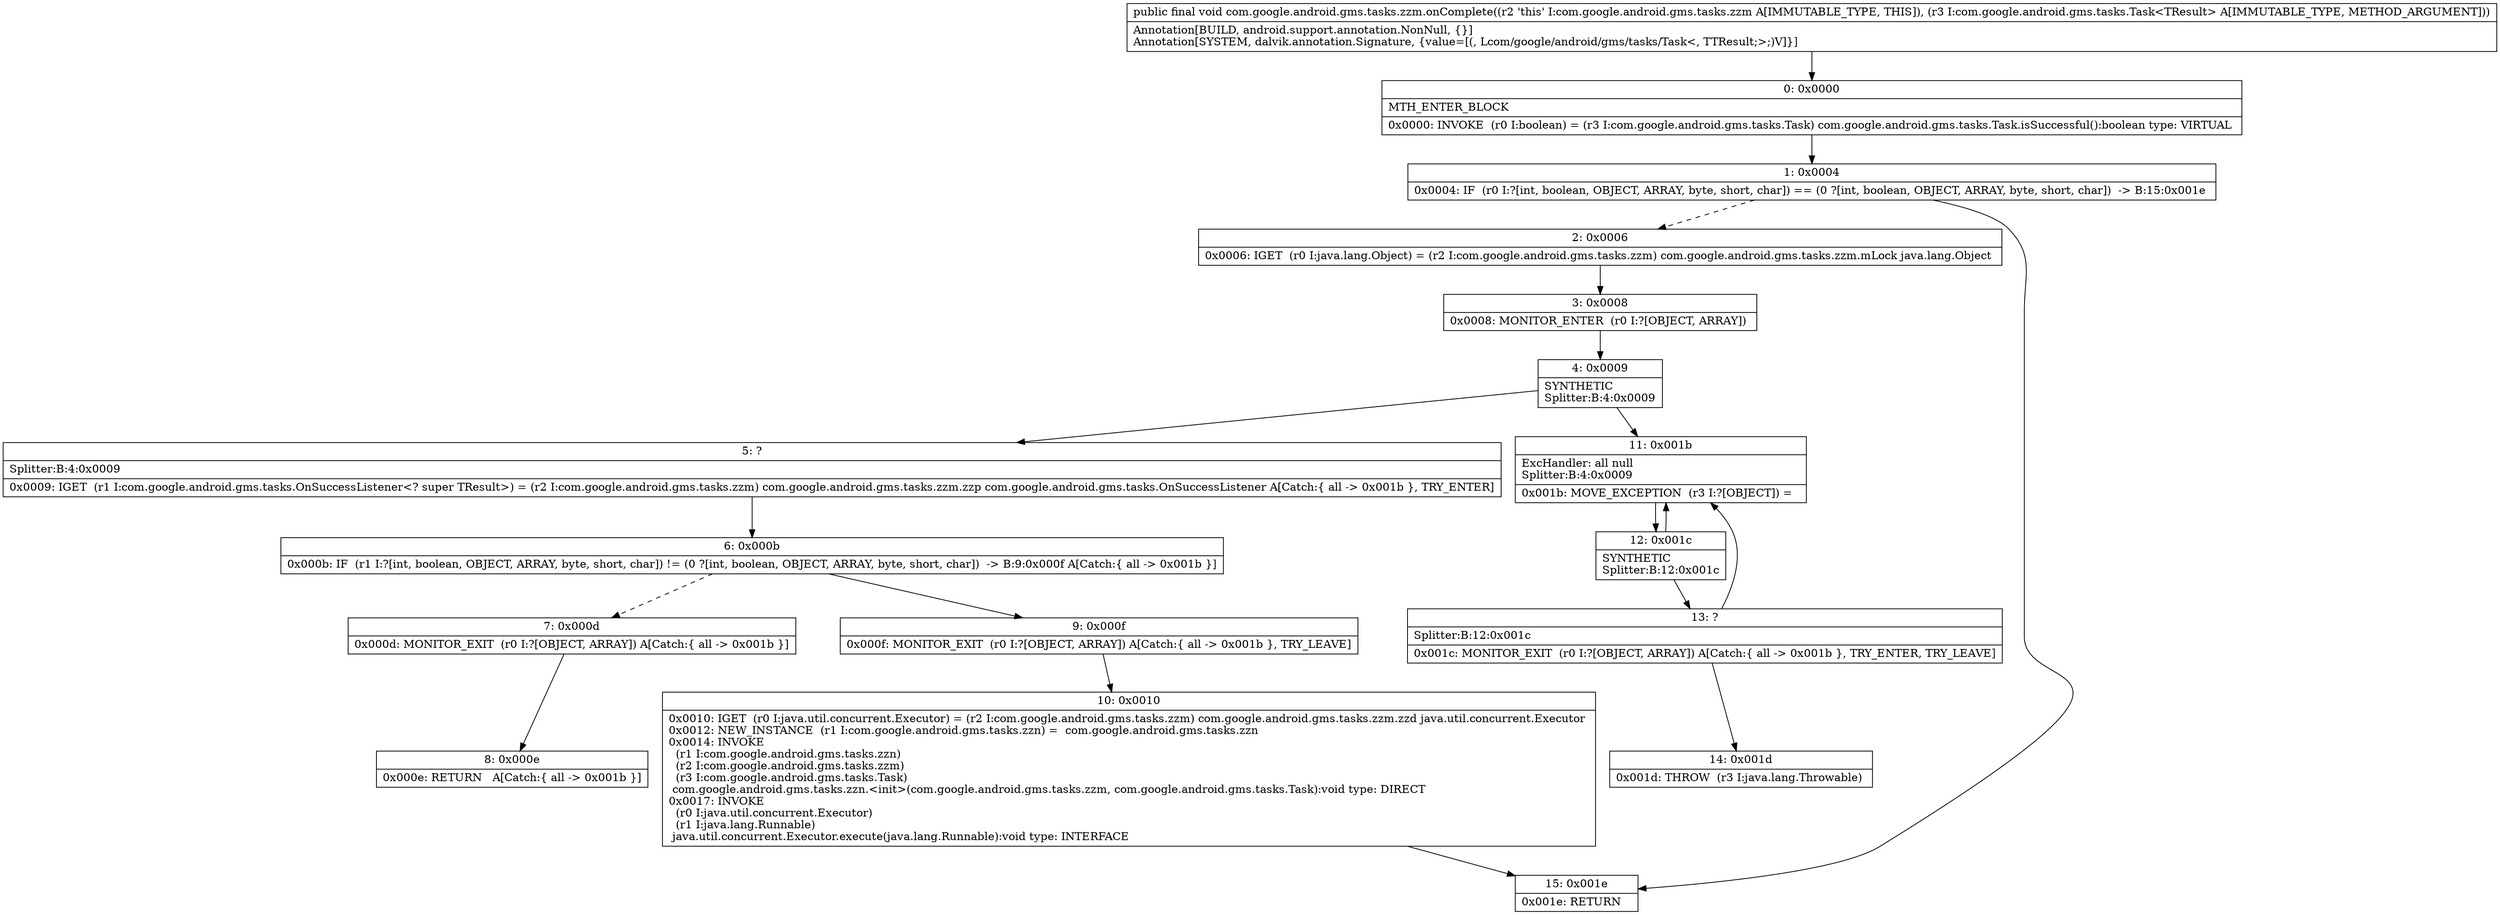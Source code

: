 digraph "CFG forcom.google.android.gms.tasks.zzm.onComplete(Lcom\/google\/android\/gms\/tasks\/Task;)V" {
Node_0 [shape=record,label="{0\:\ 0x0000|MTH_ENTER_BLOCK\l|0x0000: INVOKE  (r0 I:boolean) = (r3 I:com.google.android.gms.tasks.Task) com.google.android.gms.tasks.Task.isSuccessful():boolean type: VIRTUAL \l}"];
Node_1 [shape=record,label="{1\:\ 0x0004|0x0004: IF  (r0 I:?[int, boolean, OBJECT, ARRAY, byte, short, char]) == (0 ?[int, boolean, OBJECT, ARRAY, byte, short, char])  \-\> B:15:0x001e \l}"];
Node_2 [shape=record,label="{2\:\ 0x0006|0x0006: IGET  (r0 I:java.lang.Object) = (r2 I:com.google.android.gms.tasks.zzm) com.google.android.gms.tasks.zzm.mLock java.lang.Object \l}"];
Node_3 [shape=record,label="{3\:\ 0x0008|0x0008: MONITOR_ENTER  (r0 I:?[OBJECT, ARRAY]) \l}"];
Node_4 [shape=record,label="{4\:\ 0x0009|SYNTHETIC\lSplitter:B:4:0x0009\l}"];
Node_5 [shape=record,label="{5\:\ ?|Splitter:B:4:0x0009\l|0x0009: IGET  (r1 I:com.google.android.gms.tasks.OnSuccessListener\<? super TResult\>) = (r2 I:com.google.android.gms.tasks.zzm) com.google.android.gms.tasks.zzm.zzp com.google.android.gms.tasks.OnSuccessListener A[Catch:\{ all \-\> 0x001b \}, TRY_ENTER]\l}"];
Node_6 [shape=record,label="{6\:\ 0x000b|0x000b: IF  (r1 I:?[int, boolean, OBJECT, ARRAY, byte, short, char]) != (0 ?[int, boolean, OBJECT, ARRAY, byte, short, char])  \-\> B:9:0x000f A[Catch:\{ all \-\> 0x001b \}]\l}"];
Node_7 [shape=record,label="{7\:\ 0x000d|0x000d: MONITOR_EXIT  (r0 I:?[OBJECT, ARRAY]) A[Catch:\{ all \-\> 0x001b \}]\l}"];
Node_8 [shape=record,label="{8\:\ 0x000e|0x000e: RETURN   A[Catch:\{ all \-\> 0x001b \}]\l}"];
Node_9 [shape=record,label="{9\:\ 0x000f|0x000f: MONITOR_EXIT  (r0 I:?[OBJECT, ARRAY]) A[Catch:\{ all \-\> 0x001b \}, TRY_LEAVE]\l}"];
Node_10 [shape=record,label="{10\:\ 0x0010|0x0010: IGET  (r0 I:java.util.concurrent.Executor) = (r2 I:com.google.android.gms.tasks.zzm) com.google.android.gms.tasks.zzm.zzd java.util.concurrent.Executor \l0x0012: NEW_INSTANCE  (r1 I:com.google.android.gms.tasks.zzn) =  com.google.android.gms.tasks.zzn \l0x0014: INVOKE  \l  (r1 I:com.google.android.gms.tasks.zzn)\l  (r2 I:com.google.android.gms.tasks.zzm)\l  (r3 I:com.google.android.gms.tasks.Task)\l com.google.android.gms.tasks.zzn.\<init\>(com.google.android.gms.tasks.zzm, com.google.android.gms.tasks.Task):void type: DIRECT \l0x0017: INVOKE  \l  (r0 I:java.util.concurrent.Executor)\l  (r1 I:java.lang.Runnable)\l java.util.concurrent.Executor.execute(java.lang.Runnable):void type: INTERFACE \l}"];
Node_11 [shape=record,label="{11\:\ 0x001b|ExcHandler: all null\lSplitter:B:4:0x0009\l|0x001b: MOVE_EXCEPTION  (r3 I:?[OBJECT]) =  \l}"];
Node_12 [shape=record,label="{12\:\ 0x001c|SYNTHETIC\lSplitter:B:12:0x001c\l}"];
Node_13 [shape=record,label="{13\:\ ?|Splitter:B:12:0x001c\l|0x001c: MONITOR_EXIT  (r0 I:?[OBJECT, ARRAY]) A[Catch:\{ all \-\> 0x001b \}, TRY_ENTER, TRY_LEAVE]\l}"];
Node_14 [shape=record,label="{14\:\ 0x001d|0x001d: THROW  (r3 I:java.lang.Throwable) \l}"];
Node_15 [shape=record,label="{15\:\ 0x001e|0x001e: RETURN   \l}"];
MethodNode[shape=record,label="{public final void com.google.android.gms.tasks.zzm.onComplete((r2 'this' I:com.google.android.gms.tasks.zzm A[IMMUTABLE_TYPE, THIS]), (r3 I:com.google.android.gms.tasks.Task\<TResult\> A[IMMUTABLE_TYPE, METHOD_ARGUMENT]))  | Annotation[BUILD, android.support.annotation.NonNull, \{\}]\lAnnotation[SYSTEM, dalvik.annotation.Signature, \{value=[(, Lcom\/google\/android\/gms\/tasks\/Task\<, TTResult;\>;)V]\}]\l}"];
MethodNode -> Node_0;
Node_0 -> Node_1;
Node_1 -> Node_2[style=dashed];
Node_1 -> Node_15;
Node_2 -> Node_3;
Node_3 -> Node_4;
Node_4 -> Node_5;
Node_4 -> Node_11;
Node_5 -> Node_6;
Node_6 -> Node_7[style=dashed];
Node_6 -> Node_9;
Node_7 -> Node_8;
Node_9 -> Node_10;
Node_10 -> Node_15;
Node_11 -> Node_12;
Node_12 -> Node_13;
Node_12 -> Node_11;
Node_13 -> Node_14;
Node_13 -> Node_11;
}

